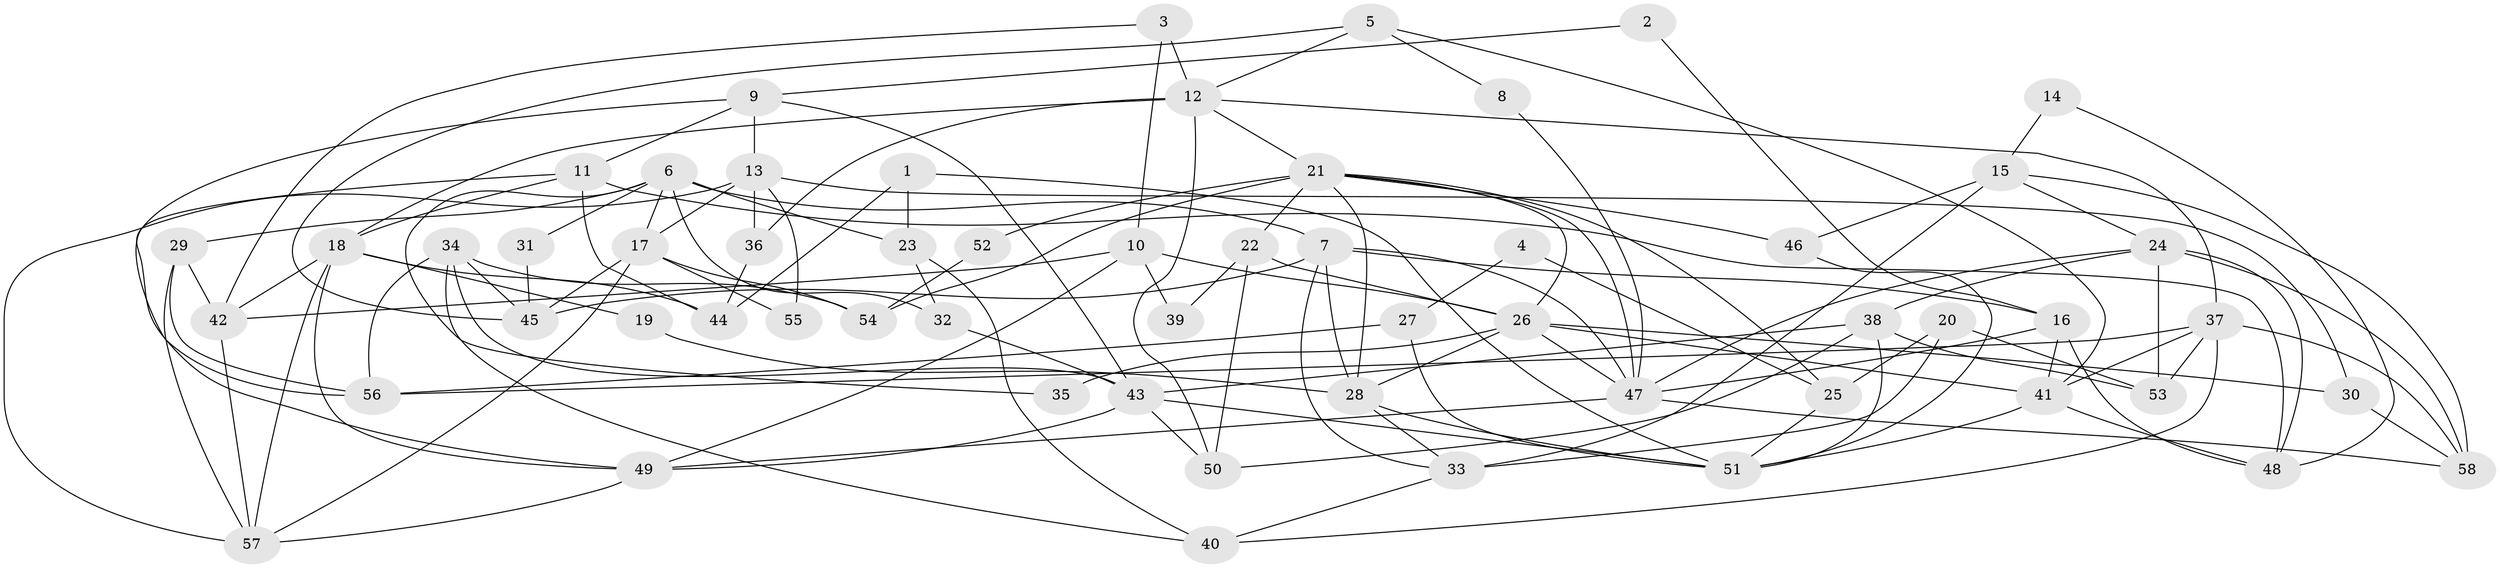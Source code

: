 // original degree distribution, {2: 0.14634146341463414, 3: 0.3048780487804878, 4: 0.2073170731707317, 5: 0.1951219512195122, 7: 0.06097560975609756, 6: 0.06097560975609756, 8: 0.024390243902439025}
// Generated by graph-tools (version 1.1) at 2025/37/03/04/25 23:37:04]
// undirected, 58 vertices, 132 edges
graph export_dot {
  node [color=gray90,style=filled];
  1;
  2;
  3;
  4;
  5;
  6;
  7;
  8;
  9;
  10;
  11;
  12;
  13;
  14;
  15;
  16;
  17;
  18;
  19;
  20;
  21;
  22;
  23;
  24;
  25;
  26;
  27;
  28;
  29;
  30;
  31;
  32;
  33;
  34;
  35;
  36;
  37;
  38;
  39;
  40;
  41;
  42;
  43;
  44;
  45;
  46;
  47;
  48;
  49;
  50;
  51;
  52;
  53;
  54;
  55;
  56;
  57;
  58;
  1 -- 23 [weight=1.0];
  1 -- 44 [weight=1.0];
  1 -- 51 [weight=1.0];
  2 -- 9 [weight=1.0];
  2 -- 16 [weight=1.0];
  3 -- 10 [weight=1.0];
  3 -- 12 [weight=2.0];
  3 -- 42 [weight=1.0];
  4 -- 25 [weight=1.0];
  4 -- 27 [weight=1.0];
  5 -- 8 [weight=1.0];
  5 -- 12 [weight=1.0];
  5 -- 41 [weight=1.0];
  5 -- 45 [weight=1.0];
  6 -- 7 [weight=1.0];
  6 -- 17 [weight=1.0];
  6 -- 23 [weight=1.0];
  6 -- 29 [weight=1.0];
  6 -- 31 [weight=1.0];
  6 -- 32 [weight=2.0];
  6 -- 35 [weight=1.0];
  7 -- 16 [weight=1.0];
  7 -- 28 [weight=1.0];
  7 -- 33 [weight=1.0];
  7 -- 45 [weight=2.0];
  7 -- 47 [weight=1.0];
  8 -- 47 [weight=1.0];
  9 -- 11 [weight=1.0];
  9 -- 13 [weight=1.0];
  9 -- 43 [weight=1.0];
  9 -- 56 [weight=1.0];
  10 -- 26 [weight=1.0];
  10 -- 39 [weight=1.0];
  10 -- 42 [weight=1.0];
  10 -- 49 [weight=1.0];
  11 -- 18 [weight=1.0];
  11 -- 44 [weight=1.0];
  11 -- 48 [weight=1.0];
  11 -- 49 [weight=1.0];
  12 -- 18 [weight=1.0];
  12 -- 21 [weight=1.0];
  12 -- 36 [weight=1.0];
  12 -- 37 [weight=1.0];
  12 -- 50 [weight=1.0];
  13 -- 17 [weight=1.0];
  13 -- 30 [weight=1.0];
  13 -- 36 [weight=1.0];
  13 -- 55 [weight=1.0];
  13 -- 57 [weight=1.0];
  14 -- 15 [weight=1.0];
  14 -- 48 [weight=1.0];
  15 -- 24 [weight=1.0];
  15 -- 33 [weight=2.0];
  15 -- 46 [weight=1.0];
  15 -- 58 [weight=1.0];
  16 -- 41 [weight=1.0];
  16 -- 47 [weight=1.0];
  16 -- 48 [weight=1.0];
  17 -- 45 [weight=1.0];
  17 -- 54 [weight=1.0];
  17 -- 55 [weight=1.0];
  17 -- 57 [weight=1.0];
  18 -- 19 [weight=1.0];
  18 -- 42 [weight=1.0];
  18 -- 44 [weight=1.0];
  18 -- 49 [weight=1.0];
  18 -- 57 [weight=1.0];
  19 -- 28 [weight=1.0];
  20 -- 25 [weight=1.0];
  20 -- 33 [weight=1.0];
  20 -- 53 [weight=1.0];
  21 -- 22 [weight=2.0];
  21 -- 25 [weight=1.0];
  21 -- 26 [weight=1.0];
  21 -- 28 [weight=1.0];
  21 -- 46 [weight=1.0];
  21 -- 47 [weight=1.0];
  21 -- 52 [weight=1.0];
  21 -- 54 [weight=1.0];
  22 -- 26 [weight=1.0];
  22 -- 39 [weight=1.0];
  22 -- 50 [weight=1.0];
  23 -- 32 [weight=1.0];
  23 -- 40 [weight=1.0];
  24 -- 38 [weight=1.0];
  24 -- 47 [weight=1.0];
  24 -- 48 [weight=1.0];
  24 -- 53 [weight=1.0];
  24 -- 58 [weight=2.0];
  25 -- 51 [weight=1.0];
  26 -- 28 [weight=1.0];
  26 -- 30 [weight=1.0];
  26 -- 35 [weight=1.0];
  26 -- 41 [weight=1.0];
  26 -- 47 [weight=1.0];
  27 -- 51 [weight=1.0];
  27 -- 56 [weight=1.0];
  28 -- 33 [weight=1.0];
  28 -- 51 [weight=1.0];
  29 -- 42 [weight=1.0];
  29 -- 56 [weight=1.0];
  29 -- 57 [weight=1.0];
  30 -- 58 [weight=1.0];
  31 -- 45 [weight=1.0];
  32 -- 43 [weight=1.0];
  33 -- 40 [weight=1.0];
  34 -- 40 [weight=1.0];
  34 -- 43 [weight=1.0];
  34 -- 45 [weight=1.0];
  34 -- 54 [weight=1.0];
  34 -- 56 [weight=1.0];
  36 -- 44 [weight=1.0];
  37 -- 40 [weight=1.0];
  37 -- 41 [weight=2.0];
  37 -- 53 [weight=1.0];
  37 -- 56 [weight=1.0];
  37 -- 58 [weight=1.0];
  38 -- 43 [weight=1.0];
  38 -- 50 [weight=1.0];
  38 -- 51 [weight=1.0];
  38 -- 53 [weight=1.0];
  41 -- 48 [weight=1.0];
  41 -- 51 [weight=1.0];
  42 -- 57 [weight=1.0];
  43 -- 49 [weight=2.0];
  43 -- 50 [weight=1.0];
  43 -- 51 [weight=1.0];
  46 -- 51 [weight=1.0];
  47 -- 49 [weight=1.0];
  47 -- 58 [weight=1.0];
  49 -- 57 [weight=1.0];
  52 -- 54 [weight=1.0];
}
